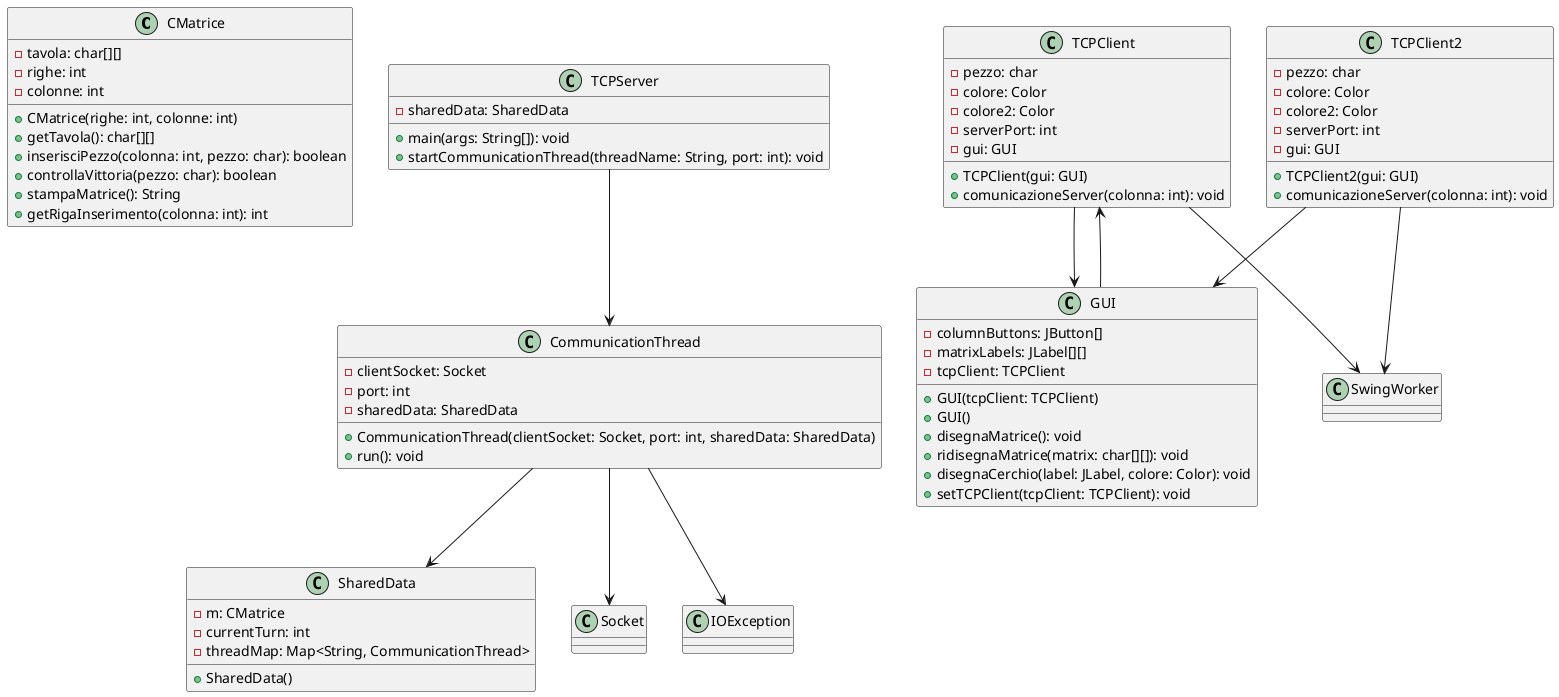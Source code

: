 @startuml

class CMatrice {
  - tavola: char[][]
  - righe: int
  - colonne: int

  + CMatrice(righe: int, colonne: int)
  + getTavola(): char[][]
  + inserisciPezzo(colonna: int, pezzo: char): boolean
  + controllaVittoria(pezzo: char): boolean
  + stampaMatrice(): String
  + getRigaInserimento(colonna: int): int
}

class SharedData {
  - m: CMatrice
  - currentTurn: int
  - threadMap: Map<String, CommunicationThread>

  + SharedData()
}

class CommunicationThread {
  - clientSocket: Socket
  - port: int
  - sharedData: SharedData

  + CommunicationThread(clientSocket: Socket, port: int, sharedData: SharedData)
  + run(): void
}

class TCPServer {
  - sharedData: SharedData

  + main(args: String[]): void
  + startCommunicationThread(threadName: String, port: int): void
}

class TCPClient {
  - pezzo: char
  - colore: Color
  - colore2: Color
  - serverPort: int
  - gui: GUI

  + TCPClient(gui: GUI)
  + comunicazioneServer(colonna: int): void
}

class GUI {
  - columnButtons: JButton[]
  - matrixLabels: JLabel[][]
  - tcpClient: TCPClient

  + GUI(tcpClient: TCPClient)
  + GUI()
  + disegnaMatrice(): void
  + ridisegnaMatrice(matrix: char[][]): void
  + disegnaCerchio(label: JLabel, colore: Color): void
  + setTCPClient(tcpClient: TCPClient): void
}

GUI --> TCPClient
TCPClient --> GUI
TCPClient --> SwingWorker
TCPServer --> CommunicationThread
CommunicationThread --> Socket
CommunicationThread --> SharedData
CommunicationThread --> IOException

class TCPClient2 {
  - pezzo: char
  - colore: Color
  - colore2: Color
  - serverPort: int
  - gui: GUI

  + TCPClient2(gui: GUI)
  + comunicazioneServer(colonna: int): void
}

TCPClient2 --> GUI
TCPClient2 --> SwingWorker

@enduml
